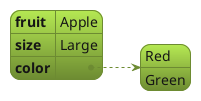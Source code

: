 @startjson json demo
!theme hacker

{
   "fruit":"Apple",
   "size":"Large",
   "color": ["Red", "Green"]
}
@endjson
